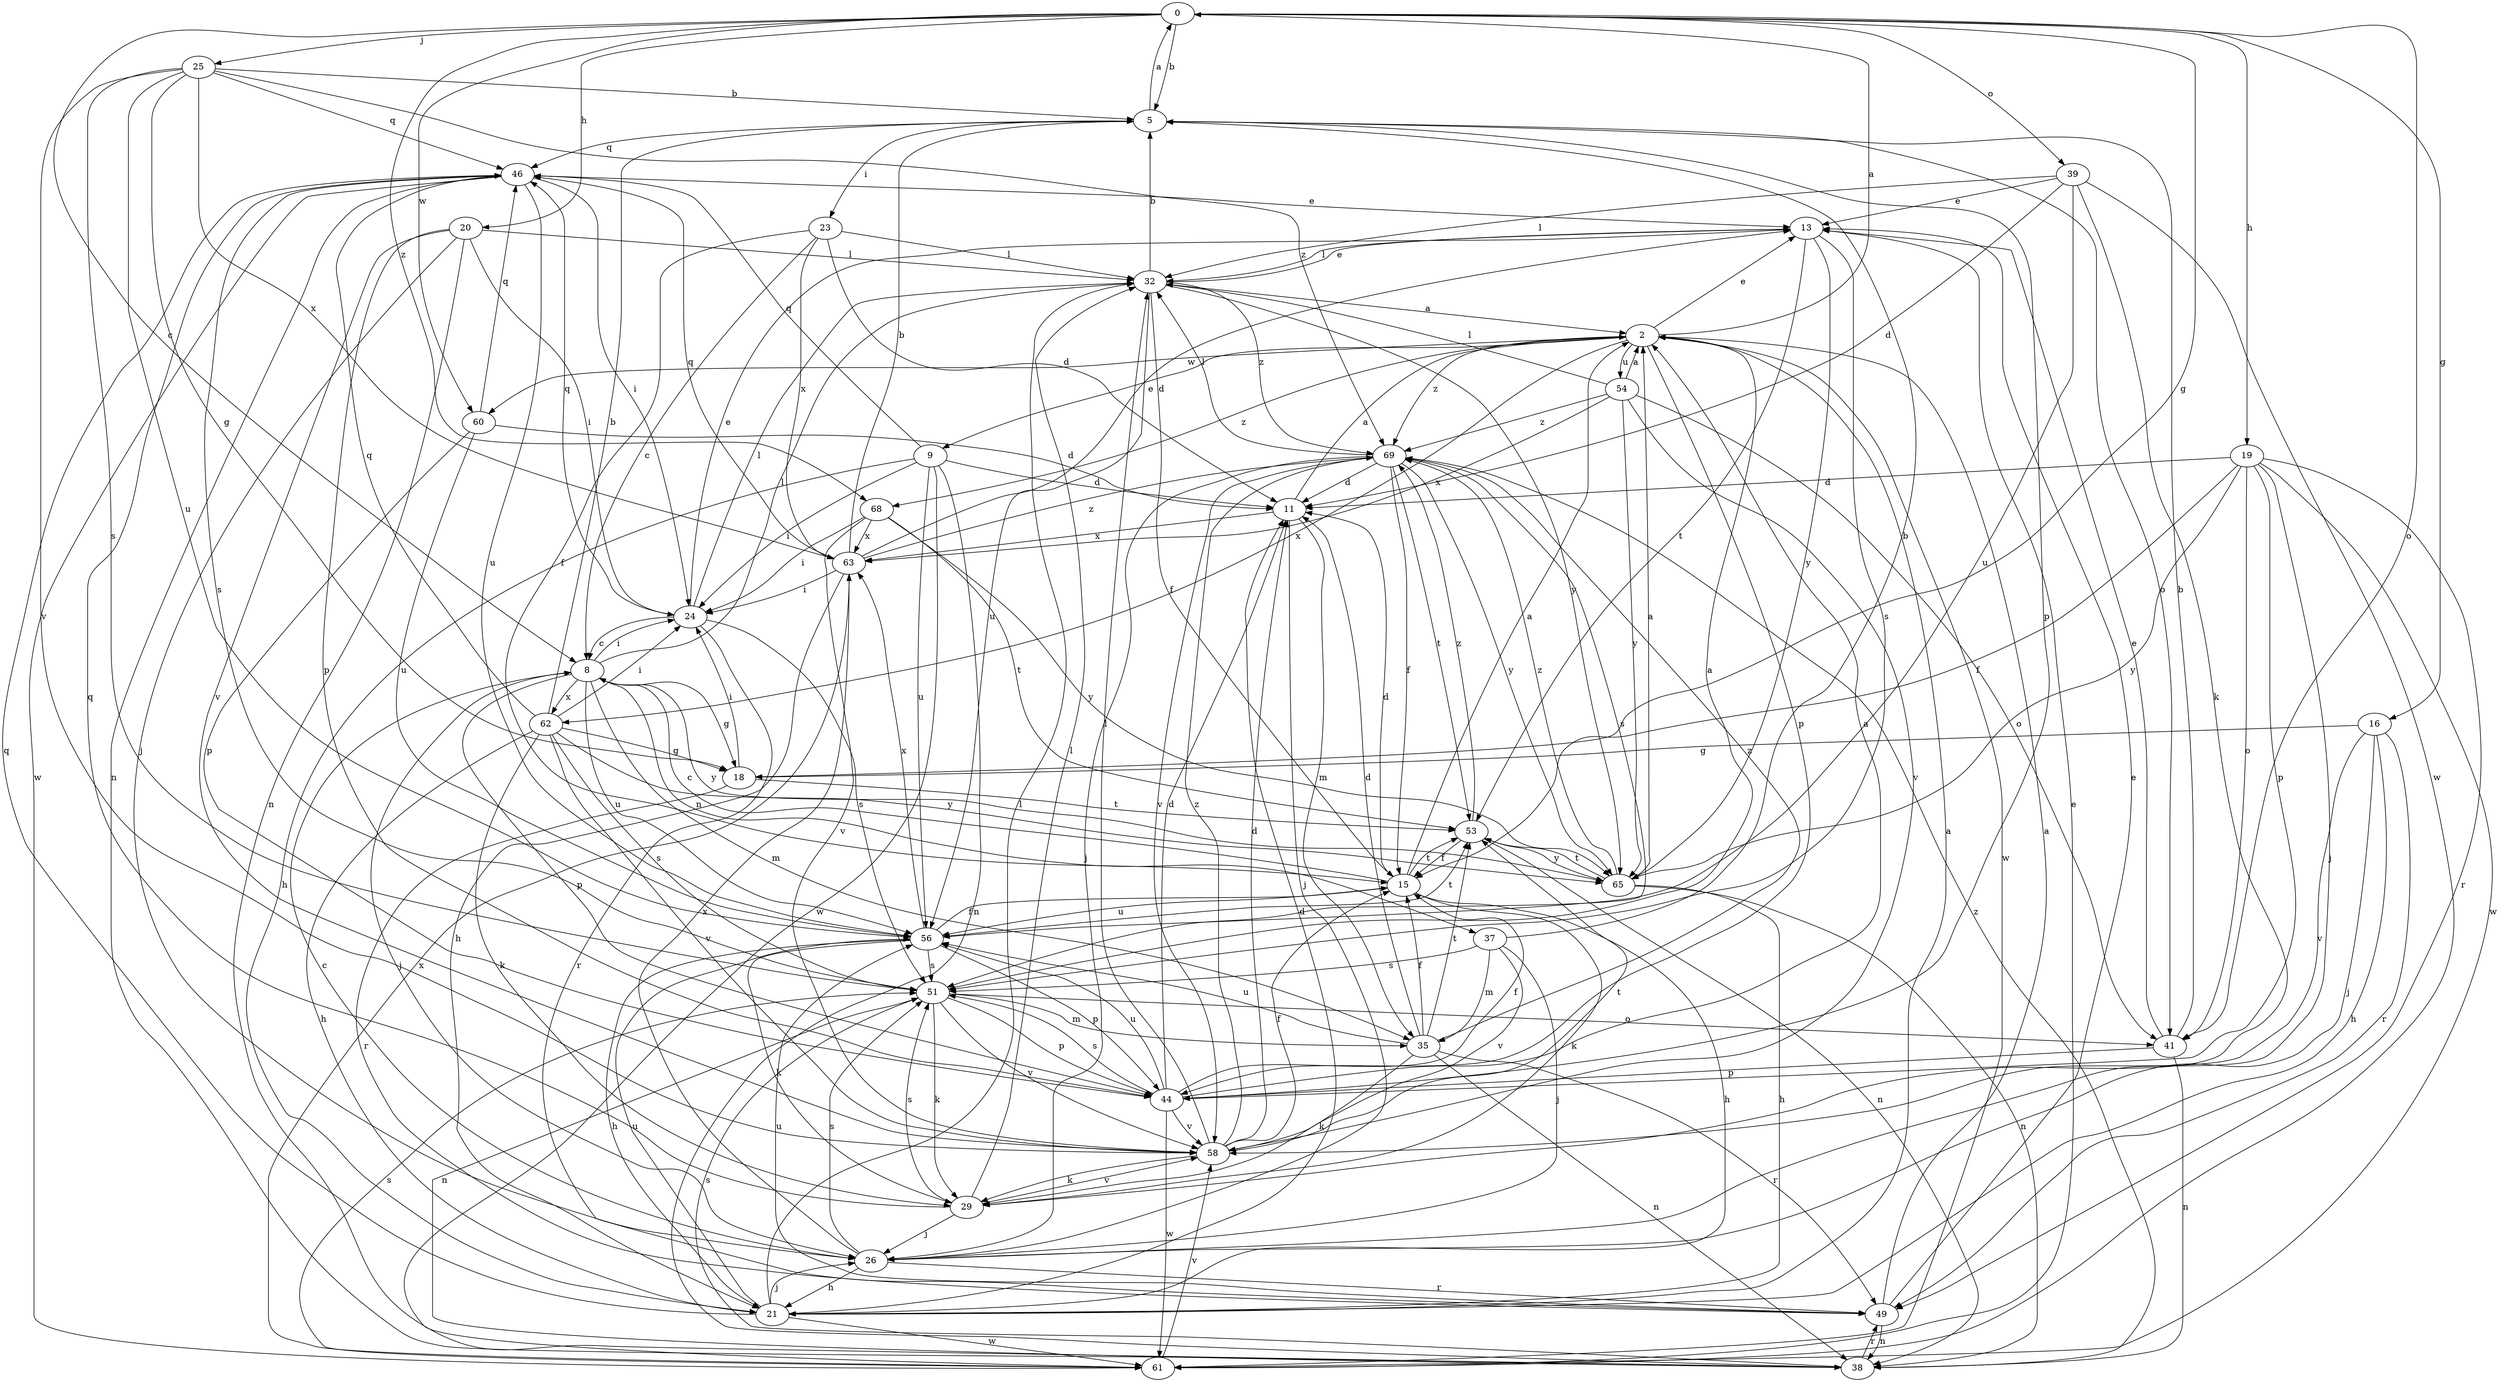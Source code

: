 strict digraph  {
0;
2;
5;
8;
9;
11;
13;
15;
16;
18;
19;
20;
21;
23;
24;
25;
26;
29;
32;
35;
37;
38;
39;
41;
44;
46;
49;
51;
53;
54;
56;
58;
60;
61;
62;
63;
65;
68;
69;
0 -> 5  [label=b];
0 -> 8  [label=c];
0 -> 16  [label=g];
0 -> 18  [label=g];
0 -> 19  [label=h];
0 -> 20  [label=h];
0 -> 25  [label=j];
0 -> 39  [label=o];
0 -> 41  [label=o];
0 -> 60  [label=w];
0 -> 68  [label=z];
2 -> 0  [label=a];
2 -> 9  [label=d];
2 -> 13  [label=e];
2 -> 44  [label=p];
2 -> 54  [label=u];
2 -> 60  [label=w];
2 -> 61  [label=w];
2 -> 62  [label=x];
2 -> 68  [label=z];
2 -> 69  [label=z];
5 -> 0  [label=a];
5 -> 23  [label=i];
5 -> 41  [label=o];
5 -> 44  [label=p];
5 -> 46  [label=q];
8 -> 18  [label=g];
8 -> 24  [label=i];
8 -> 26  [label=j];
8 -> 32  [label=l];
8 -> 35  [label=m];
8 -> 37  [label=n];
8 -> 44  [label=p];
8 -> 56  [label=u];
8 -> 62  [label=x];
8 -> 65  [label=y];
9 -> 11  [label=d];
9 -> 21  [label=h];
9 -> 24  [label=i];
9 -> 38  [label=n];
9 -> 46  [label=q];
9 -> 56  [label=u];
9 -> 61  [label=w];
11 -> 2  [label=a];
11 -> 26  [label=j];
11 -> 35  [label=m];
11 -> 63  [label=x];
13 -> 32  [label=l];
13 -> 51  [label=s];
13 -> 53  [label=t];
13 -> 65  [label=y];
15 -> 2  [label=a];
15 -> 8  [label=c];
15 -> 11  [label=d];
15 -> 21  [label=h];
15 -> 29  [label=k];
15 -> 53  [label=t];
15 -> 56  [label=u];
16 -> 18  [label=g];
16 -> 21  [label=h];
16 -> 26  [label=j];
16 -> 49  [label=r];
16 -> 58  [label=v];
18 -> 24  [label=i];
18 -> 49  [label=r];
18 -> 53  [label=t];
19 -> 11  [label=d];
19 -> 15  [label=f];
19 -> 26  [label=j];
19 -> 41  [label=o];
19 -> 44  [label=p];
19 -> 49  [label=r];
19 -> 61  [label=w];
19 -> 65  [label=y];
20 -> 24  [label=i];
20 -> 26  [label=j];
20 -> 32  [label=l];
20 -> 38  [label=n];
20 -> 44  [label=p];
20 -> 58  [label=v];
21 -> 2  [label=a];
21 -> 11  [label=d];
21 -> 26  [label=j];
21 -> 32  [label=l];
21 -> 46  [label=q];
21 -> 56  [label=u];
21 -> 61  [label=w];
23 -> 8  [label=c];
23 -> 11  [label=d];
23 -> 15  [label=f];
23 -> 32  [label=l];
23 -> 63  [label=x];
24 -> 8  [label=c];
24 -> 13  [label=e];
24 -> 32  [label=l];
24 -> 46  [label=q];
24 -> 49  [label=r];
24 -> 51  [label=s];
25 -> 5  [label=b];
25 -> 18  [label=g];
25 -> 46  [label=q];
25 -> 51  [label=s];
25 -> 56  [label=u];
25 -> 58  [label=v];
25 -> 63  [label=x];
25 -> 69  [label=z];
26 -> 8  [label=c];
26 -> 21  [label=h];
26 -> 49  [label=r];
26 -> 51  [label=s];
26 -> 63  [label=x];
29 -> 26  [label=j];
29 -> 32  [label=l];
29 -> 46  [label=q];
29 -> 51  [label=s];
29 -> 58  [label=v];
32 -> 2  [label=a];
32 -> 5  [label=b];
32 -> 13  [label=e];
32 -> 15  [label=f];
32 -> 56  [label=u];
32 -> 65  [label=y];
32 -> 69  [label=z];
35 -> 11  [label=d];
35 -> 15  [label=f];
35 -> 29  [label=k];
35 -> 38  [label=n];
35 -> 49  [label=r];
35 -> 53  [label=t];
35 -> 56  [label=u];
35 -> 69  [label=z];
37 -> 5  [label=b];
37 -> 26  [label=j];
37 -> 35  [label=m];
37 -> 51  [label=s];
37 -> 58  [label=v];
38 -> 49  [label=r];
38 -> 51  [label=s];
38 -> 69  [label=z];
39 -> 11  [label=d];
39 -> 13  [label=e];
39 -> 29  [label=k];
39 -> 32  [label=l];
39 -> 56  [label=u];
39 -> 61  [label=w];
41 -> 5  [label=b];
41 -> 13  [label=e];
41 -> 38  [label=n];
41 -> 44  [label=p];
44 -> 2  [label=a];
44 -> 11  [label=d];
44 -> 15  [label=f];
44 -> 51  [label=s];
44 -> 56  [label=u];
44 -> 58  [label=v];
44 -> 61  [label=w];
46 -> 13  [label=e];
46 -> 24  [label=i];
46 -> 38  [label=n];
46 -> 51  [label=s];
46 -> 56  [label=u];
46 -> 61  [label=w];
49 -> 2  [label=a];
49 -> 13  [label=e];
49 -> 38  [label=n];
49 -> 56  [label=u];
51 -> 2  [label=a];
51 -> 29  [label=k];
51 -> 35  [label=m];
51 -> 38  [label=n];
51 -> 41  [label=o];
51 -> 44  [label=p];
51 -> 58  [label=v];
53 -> 15  [label=f];
53 -> 38  [label=n];
53 -> 65  [label=y];
53 -> 69  [label=z];
54 -> 2  [label=a];
54 -> 32  [label=l];
54 -> 41  [label=o];
54 -> 58  [label=v];
54 -> 63  [label=x];
54 -> 65  [label=y];
54 -> 69  [label=z];
56 -> 15  [label=f];
56 -> 21  [label=h];
56 -> 29  [label=k];
56 -> 44  [label=p];
56 -> 51  [label=s];
56 -> 53  [label=t];
56 -> 63  [label=x];
58 -> 11  [label=d];
58 -> 15  [label=f];
58 -> 29  [label=k];
58 -> 32  [label=l];
58 -> 53  [label=t];
58 -> 69  [label=z];
60 -> 11  [label=d];
60 -> 44  [label=p];
60 -> 46  [label=q];
60 -> 56  [label=u];
61 -> 13  [label=e];
61 -> 51  [label=s];
61 -> 58  [label=v];
61 -> 63  [label=x];
62 -> 5  [label=b];
62 -> 18  [label=g];
62 -> 21  [label=h];
62 -> 24  [label=i];
62 -> 29  [label=k];
62 -> 46  [label=q];
62 -> 51  [label=s];
62 -> 58  [label=v];
62 -> 65  [label=y];
63 -> 5  [label=b];
63 -> 13  [label=e];
63 -> 21  [label=h];
63 -> 24  [label=i];
63 -> 46  [label=q];
63 -> 69  [label=z];
65 -> 2  [label=a];
65 -> 21  [label=h];
65 -> 38  [label=n];
65 -> 53  [label=t];
65 -> 69  [label=z];
68 -> 24  [label=i];
68 -> 53  [label=t];
68 -> 58  [label=v];
68 -> 63  [label=x];
68 -> 65  [label=y];
69 -> 11  [label=d];
69 -> 15  [label=f];
69 -> 26  [label=j];
69 -> 32  [label=l];
69 -> 51  [label=s];
69 -> 53  [label=t];
69 -> 58  [label=v];
69 -> 65  [label=y];
}
